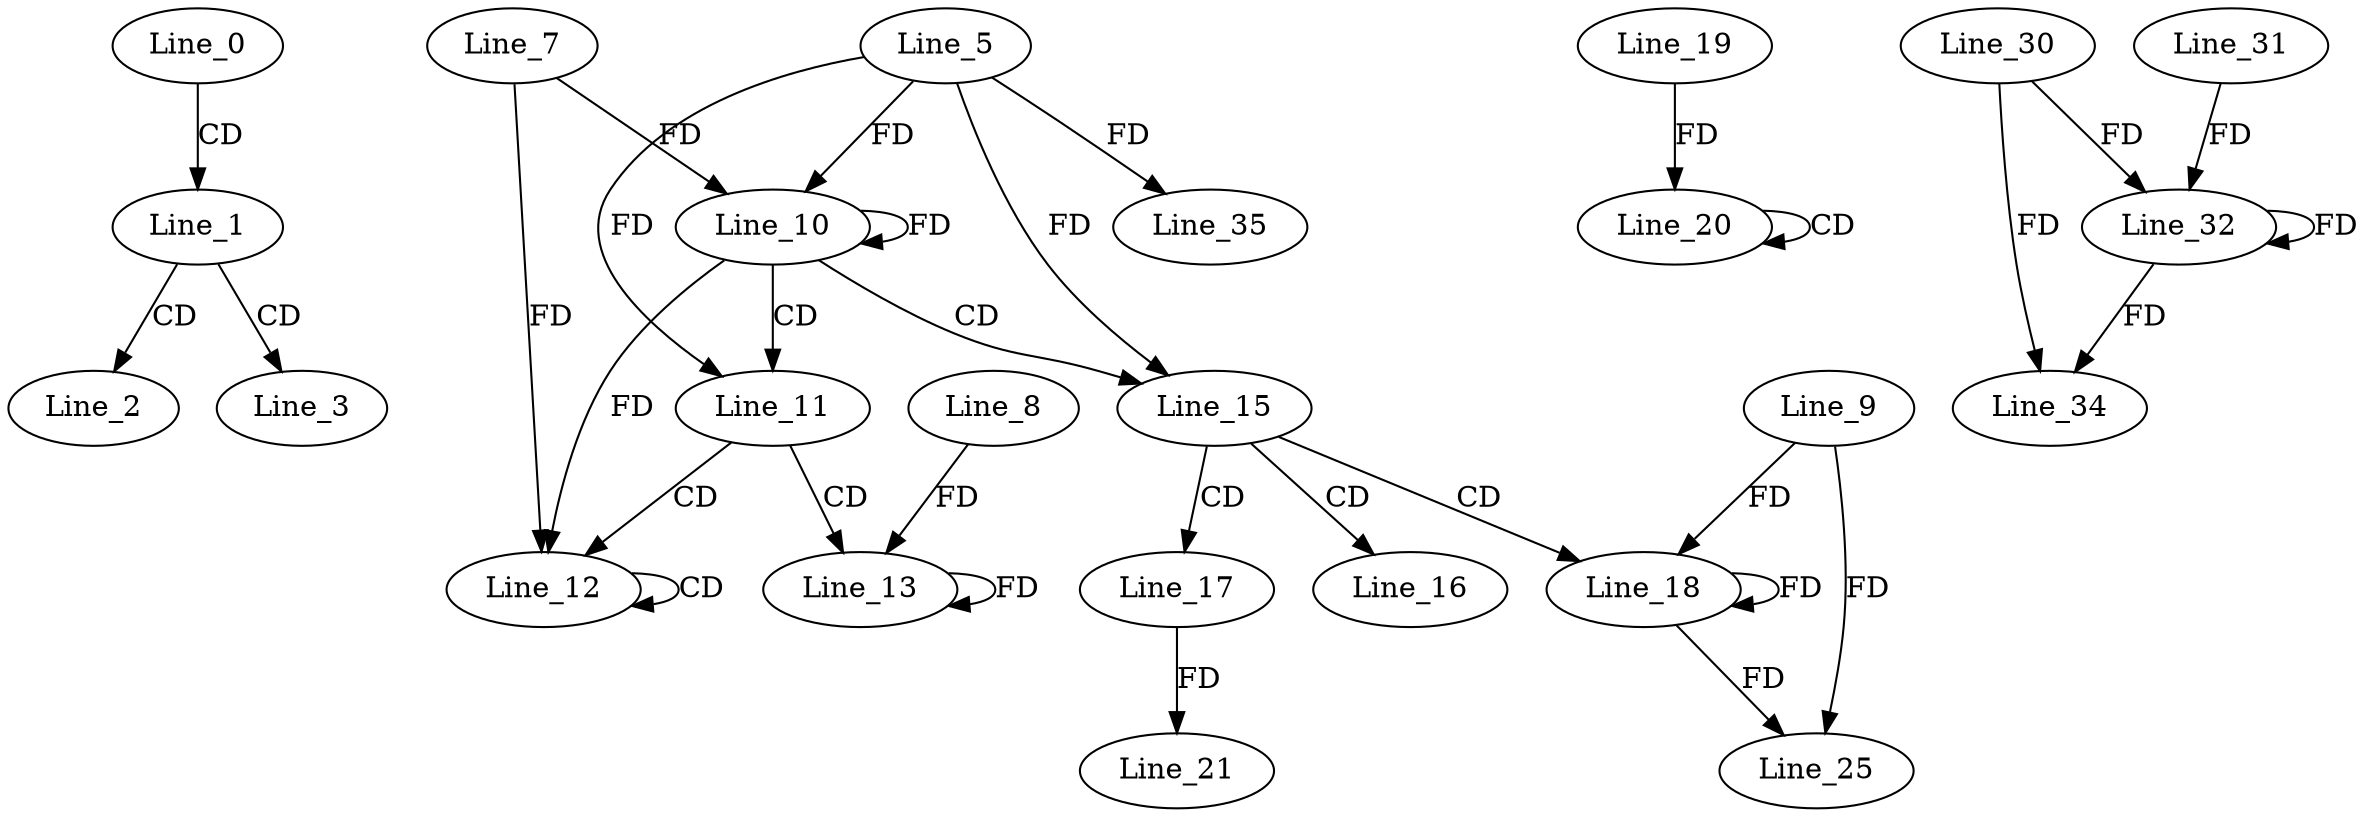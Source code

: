 digraph G {
  Line_0;
  Line_1;
  Line_2;
  Line_3;
  Line_10;
  Line_7;
  Line_10;
  Line_5;
  Line_10;
  Line_11;
  Line_11;
  Line_12;
  Line_12;
  Line_13;
  Line_8;
  Line_13;
  Line_15;
  Line_15;
  Line_16;
  Line_17;
  Line_18;
  Line_9;
  Line_20;
  Line_20;
  Line_19;
  Line_21;
  Line_25;
  Line_30;
  Line_32;
  Line_31;
  Line_34;
  Line_35;
  Line_0 -> Line_1 [ label="CD" ];
  Line_1 -> Line_2 [ label="CD" ];
  Line_1 -> Line_3 [ label="CD" ];
  Line_10 -> Line_10 [ label="FD" ];
  Line_7 -> Line_10 [ label="FD" ];
  Line_5 -> Line_10 [ label="FD" ];
  Line_10 -> Line_11 [ label="CD" ];
  Line_5 -> Line_11 [ label="FD" ];
  Line_11 -> Line_12 [ label="CD" ];
  Line_12 -> Line_12 [ label="CD" ];
  Line_10 -> Line_12 [ label="FD" ];
  Line_7 -> Line_12 [ label="FD" ];
  Line_11 -> Line_13 [ label="CD" ];
  Line_13 -> Line_13 [ label="FD" ];
  Line_8 -> Line_13 [ label="FD" ];
  Line_10 -> Line_15 [ label="CD" ];
  Line_5 -> Line_15 [ label="FD" ];
  Line_15 -> Line_16 [ label="CD" ];
  Line_15 -> Line_17 [ label="CD" ];
  Line_15 -> Line_18 [ label="CD" ];
  Line_18 -> Line_18 [ label="FD" ];
  Line_9 -> Line_18 [ label="FD" ];
  Line_20 -> Line_20 [ label="CD" ];
  Line_19 -> Line_20 [ label="FD" ];
  Line_17 -> Line_21 [ label="FD" ];
  Line_18 -> Line_25 [ label="FD" ];
  Line_9 -> Line_25 [ label="FD" ];
  Line_30 -> Line_32 [ label="FD" ];
  Line_32 -> Line_32 [ label="FD" ];
  Line_31 -> Line_32 [ label="FD" ];
  Line_30 -> Line_34 [ label="FD" ];
  Line_32 -> Line_34 [ label="FD" ];
  Line_5 -> Line_35 [ label="FD" ];
}
